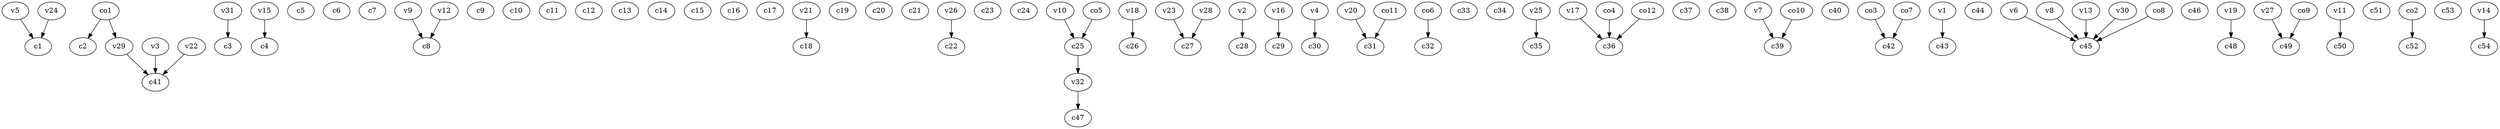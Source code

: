 strict digraph  {
c1;
c2;
c3;
c4;
c5;
c6;
c7;
c8;
c9;
c10;
c11;
c12;
c13;
c14;
c15;
c16;
c17;
c18;
c19;
c20;
c21;
c22;
c23;
c24;
c25;
c26;
c27;
c28;
c29;
c30;
c31;
c32;
c33;
c34;
c35;
c36;
c37;
c38;
c39;
c40;
c41;
c42;
c43;
c44;
c45;
c46;
c47;
c48;
c49;
c50;
c51;
c52;
c53;
c54;
v1;
v2;
v3;
v4;
v5;
v6;
v7;
v8;
v9;
v10;
v11;
v12;
v13;
v14;
v15;
v16;
v17;
v18;
v19;
v20;
v21;
v22;
v23;
v24;
v25;
v26;
v27;
v28;
v29;
v30;
v31;
v32;
co1;
co2;
co3;
co4;
co5;
co6;
co7;
co8;
co9;
co10;
co11;
co12;
c25 -> v32  [weight=1];
v1 -> c43  [weight=1];
v2 -> c28  [weight=1];
v3 -> c41  [weight=1];
v4 -> c30  [weight=1];
v5 -> c1  [weight=1];
v6 -> c45  [weight=1];
v7 -> c39  [weight=1];
v8 -> c45  [weight=1];
v9 -> c8  [weight=1];
v10 -> c25  [weight=1];
v11 -> c50  [weight=1];
v12 -> c8  [weight=1];
v13 -> c45  [weight=1];
v14 -> c54  [weight=1];
v15 -> c4  [weight=1];
v16 -> c29  [weight=1];
v17 -> c36  [weight=1];
v18 -> c26  [weight=1];
v19 -> c48  [weight=1];
v20 -> c31  [weight=1];
v21 -> c18  [weight=1];
v22 -> c41  [weight=1];
v23 -> c27  [weight=1];
v24 -> c1  [weight=1];
v25 -> c35  [weight=1];
v26 -> c22  [weight=1];
v27 -> c49  [weight=1];
v28 -> c27  [weight=1];
v29 -> c41  [weight=1];
v30 -> c45  [weight=1];
v31 -> c3  [weight=1];
v32 -> c47  [weight=1];
co1 -> c2  [weight=1];
co1 -> v29  [weight=1];
co2 -> c52  [weight=1];
co3 -> c42  [weight=1];
co4 -> c36  [weight=1];
co5 -> c25  [weight=1];
co6 -> c32  [weight=1];
co7 -> c42  [weight=1];
co8 -> c45  [weight=1];
co9 -> c49  [weight=1];
co10 -> c39  [weight=1];
co11 -> c31  [weight=1];
co12 -> c36  [weight=1];
}
